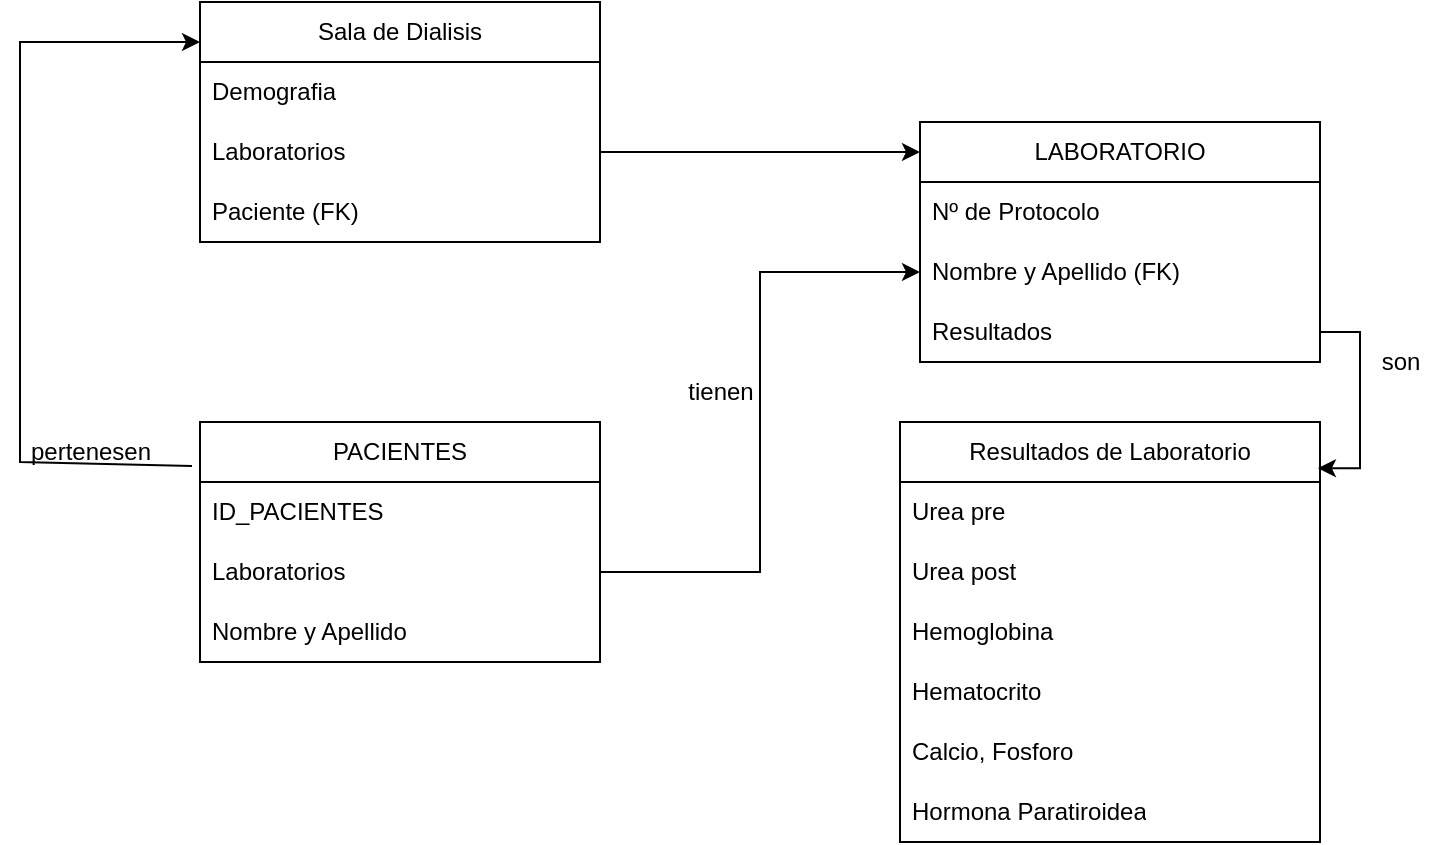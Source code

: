<mxfile version="20.7.4" type="github">
  <diagram id="SdnwxqXJngMBWucMsdVK" name="Página-1">
    <mxGraphModel dx="794" dy="438" grid="1" gridSize="10" guides="1" tooltips="1" connect="1" arrows="1" fold="1" page="1" pageScale="1" pageWidth="827" pageHeight="1169" math="0" shadow="0">
      <root>
        <mxCell id="0" />
        <mxCell id="1" parent="0" />
        <mxCell id="tbq6X_IYrPsBV9617vk1-1" value="PACIENTES" style="swimlane;fontStyle=0;childLayout=stackLayout;horizontal=1;startSize=30;horizontalStack=0;resizeParent=1;resizeParentMax=0;resizeLast=0;collapsible=1;marginBottom=0;whiteSpace=wrap;html=1;" vertex="1" parent="1">
          <mxGeometry x="170" y="320" width="200" height="120" as="geometry" />
        </mxCell>
        <mxCell id="tbq6X_IYrPsBV9617vk1-2" value="ID_PACIENTES" style="text;strokeColor=none;fillColor=none;align=left;verticalAlign=middle;spacingLeft=4;spacingRight=4;overflow=hidden;points=[[0,0.5],[1,0.5]];portConstraint=eastwest;rotatable=0;whiteSpace=wrap;html=1;" vertex="1" parent="tbq6X_IYrPsBV9617vk1-1">
          <mxGeometry y="30" width="200" height="30" as="geometry" />
        </mxCell>
        <mxCell id="tbq6X_IYrPsBV9617vk1-3" value="Laboratorios" style="text;strokeColor=none;fillColor=none;align=left;verticalAlign=middle;spacingLeft=4;spacingRight=4;overflow=hidden;points=[[0,0.5],[1,0.5]];portConstraint=eastwest;rotatable=0;whiteSpace=wrap;html=1;" vertex="1" parent="tbq6X_IYrPsBV9617vk1-1">
          <mxGeometry y="60" width="200" height="30" as="geometry" />
        </mxCell>
        <mxCell id="tbq6X_IYrPsBV9617vk1-4" value="Nombre y Apellido" style="text;strokeColor=none;fillColor=none;align=left;verticalAlign=middle;spacingLeft=4;spacingRight=4;overflow=hidden;points=[[0,0.5],[1,0.5]];portConstraint=eastwest;rotatable=0;whiteSpace=wrap;html=1;" vertex="1" parent="tbq6X_IYrPsBV9617vk1-1">
          <mxGeometry y="90" width="200" height="30" as="geometry" />
        </mxCell>
        <mxCell id="tbq6X_IYrPsBV9617vk1-5" value="LABORATORIO" style="swimlane;fontStyle=0;childLayout=stackLayout;horizontal=1;startSize=30;horizontalStack=0;resizeParent=1;resizeParentMax=0;resizeLast=0;collapsible=1;marginBottom=0;whiteSpace=wrap;html=1;" vertex="1" parent="1">
          <mxGeometry x="530" y="170" width="200" height="120" as="geometry" />
        </mxCell>
        <mxCell id="tbq6X_IYrPsBV9617vk1-6" value="Nº de Protocolo" style="text;strokeColor=none;fillColor=none;align=left;verticalAlign=middle;spacingLeft=4;spacingRight=4;overflow=hidden;points=[[0,0.5],[1,0.5]];portConstraint=eastwest;rotatable=0;whiteSpace=wrap;html=1;" vertex="1" parent="tbq6X_IYrPsBV9617vk1-5">
          <mxGeometry y="30" width="200" height="30" as="geometry" />
        </mxCell>
        <mxCell id="tbq6X_IYrPsBV9617vk1-7" value="Nombre y Apellido (FK)" style="text;strokeColor=none;fillColor=none;align=left;verticalAlign=middle;spacingLeft=4;spacingRight=4;overflow=hidden;points=[[0,0.5],[1,0.5]];portConstraint=eastwest;rotatable=0;whiteSpace=wrap;html=1;" vertex="1" parent="tbq6X_IYrPsBV9617vk1-5">
          <mxGeometry y="60" width="200" height="30" as="geometry" />
        </mxCell>
        <mxCell id="tbq6X_IYrPsBV9617vk1-8" value="Resultados" style="text;strokeColor=none;fillColor=none;align=left;verticalAlign=middle;spacingLeft=4;spacingRight=4;overflow=hidden;points=[[0,0.5],[1,0.5]];portConstraint=eastwest;rotatable=0;whiteSpace=wrap;html=1;" vertex="1" parent="tbq6X_IYrPsBV9617vk1-5">
          <mxGeometry y="90" width="200" height="30" as="geometry" />
        </mxCell>
        <mxCell id="tbq6X_IYrPsBV9617vk1-9" value="Sala de Dialisis" style="swimlane;fontStyle=0;childLayout=stackLayout;horizontal=1;startSize=30;horizontalStack=0;resizeParent=1;resizeParentMax=0;resizeLast=0;collapsible=1;marginBottom=0;whiteSpace=wrap;html=1;" vertex="1" parent="1">
          <mxGeometry x="170" y="110" width="200" height="120" as="geometry" />
        </mxCell>
        <mxCell id="tbq6X_IYrPsBV9617vk1-10" value="Demografia" style="text;strokeColor=none;fillColor=none;align=left;verticalAlign=middle;spacingLeft=4;spacingRight=4;overflow=hidden;points=[[0,0.5],[1,0.5]];portConstraint=eastwest;rotatable=0;whiteSpace=wrap;html=1;" vertex="1" parent="tbq6X_IYrPsBV9617vk1-9">
          <mxGeometry y="30" width="200" height="30" as="geometry" />
        </mxCell>
        <mxCell id="tbq6X_IYrPsBV9617vk1-11" value="Laboratorios" style="text;strokeColor=none;fillColor=none;align=left;verticalAlign=middle;spacingLeft=4;spacingRight=4;overflow=hidden;points=[[0,0.5],[1,0.5]];portConstraint=eastwest;rotatable=0;whiteSpace=wrap;html=1;" vertex="1" parent="tbq6X_IYrPsBV9617vk1-9">
          <mxGeometry y="60" width="200" height="30" as="geometry" />
        </mxCell>
        <mxCell id="tbq6X_IYrPsBV9617vk1-12" value="Paciente (FK)" style="text;strokeColor=none;fillColor=none;align=left;verticalAlign=middle;spacingLeft=4;spacingRight=4;overflow=hidden;points=[[0,0.5],[1,0.5]];portConstraint=eastwest;rotatable=0;whiteSpace=wrap;html=1;" vertex="1" parent="tbq6X_IYrPsBV9617vk1-9">
          <mxGeometry y="90" width="200" height="30" as="geometry" />
        </mxCell>
        <mxCell id="tbq6X_IYrPsBV9617vk1-17" value="pertenesen" style="text;html=1;align=center;verticalAlign=middle;resizable=0;points=[];autosize=1;strokeColor=none;fillColor=none;" vertex="1" parent="1">
          <mxGeometry x="70" y="320" width="90" height="30" as="geometry" />
        </mxCell>
        <mxCell id="tbq6X_IYrPsBV9617vk1-18" value="" style="endArrow=classic;html=1;rounded=0;exitX=-0.02;exitY=0.183;exitDx=0;exitDy=0;exitPerimeter=0;" edge="1" parent="1" source="tbq6X_IYrPsBV9617vk1-1">
          <mxGeometry x="-1" y="275" width="50" height="50" relative="1" as="geometry">
            <mxPoint x="120" y="180" as="sourcePoint" />
            <mxPoint x="170" y="130" as="targetPoint" />
            <Array as="points">
              <mxPoint x="80" y="340" />
              <mxPoint x="80" y="130" />
            </Array>
            <mxPoint x="-76" y="144" as="offset" />
          </mxGeometry>
        </mxCell>
        <mxCell id="tbq6X_IYrPsBV9617vk1-19" style="edgeStyle=orthogonalEdgeStyle;rounded=0;orthogonalLoop=1;jettySize=auto;html=1;exitX=1;exitY=0.5;exitDx=0;exitDy=0;" edge="1" parent="1" source="tbq6X_IYrPsBV9617vk1-11">
          <mxGeometry relative="1" as="geometry">
            <mxPoint x="530" y="185" as="targetPoint" />
          </mxGeometry>
        </mxCell>
        <mxCell id="tbq6X_IYrPsBV9617vk1-20" style="edgeStyle=orthogonalEdgeStyle;rounded=0;orthogonalLoop=1;jettySize=auto;html=1;exitX=1;exitY=0.5;exitDx=0;exitDy=0;entryX=0;entryY=0.5;entryDx=0;entryDy=0;" edge="1" parent="1" source="tbq6X_IYrPsBV9617vk1-3" target="tbq6X_IYrPsBV9617vk1-7">
          <mxGeometry relative="1" as="geometry" />
        </mxCell>
        <mxCell id="tbq6X_IYrPsBV9617vk1-21" value="Resultados de Laboratorio" style="swimlane;fontStyle=0;childLayout=stackLayout;horizontal=1;startSize=30;horizontalStack=0;resizeParent=1;resizeParentMax=0;resizeLast=0;collapsible=1;marginBottom=0;whiteSpace=wrap;html=1;" vertex="1" parent="1">
          <mxGeometry x="520" y="320" width="210" height="210" as="geometry" />
        </mxCell>
        <mxCell id="tbq6X_IYrPsBV9617vk1-27" value="Urea pre" style="text;strokeColor=none;fillColor=none;align=left;verticalAlign=middle;spacingLeft=4;spacingRight=4;overflow=hidden;points=[[0,0.5],[1,0.5]];portConstraint=eastwest;rotatable=0;whiteSpace=wrap;html=1;" vertex="1" parent="tbq6X_IYrPsBV9617vk1-21">
          <mxGeometry y="30" width="210" height="30" as="geometry" />
        </mxCell>
        <mxCell id="tbq6X_IYrPsBV9617vk1-22" value="Urea post" style="text;strokeColor=none;fillColor=none;align=left;verticalAlign=middle;spacingLeft=4;spacingRight=4;overflow=hidden;points=[[0,0.5],[1,0.5]];portConstraint=eastwest;rotatable=0;whiteSpace=wrap;html=1;" vertex="1" parent="tbq6X_IYrPsBV9617vk1-21">
          <mxGeometry y="60" width="210" height="30" as="geometry" />
        </mxCell>
        <mxCell id="tbq6X_IYrPsBV9617vk1-23" value="Hemoglobina" style="text;strokeColor=none;fillColor=none;align=left;verticalAlign=middle;spacingLeft=4;spacingRight=4;overflow=hidden;points=[[0,0.5],[1,0.5]];portConstraint=eastwest;rotatable=0;whiteSpace=wrap;html=1;" vertex="1" parent="tbq6X_IYrPsBV9617vk1-21">
          <mxGeometry y="90" width="210" height="30" as="geometry" />
        </mxCell>
        <mxCell id="tbq6X_IYrPsBV9617vk1-26" value="Hematocrito" style="text;strokeColor=none;fillColor=none;align=left;verticalAlign=middle;spacingLeft=4;spacingRight=4;overflow=hidden;points=[[0,0.5],[1,0.5]];portConstraint=eastwest;rotatable=0;whiteSpace=wrap;html=1;" vertex="1" parent="tbq6X_IYrPsBV9617vk1-21">
          <mxGeometry y="120" width="210" height="30" as="geometry" />
        </mxCell>
        <mxCell id="tbq6X_IYrPsBV9617vk1-24" value="Calcio, Fosforo" style="text;strokeColor=none;fillColor=none;align=left;verticalAlign=middle;spacingLeft=4;spacingRight=4;overflow=hidden;points=[[0,0.5],[1,0.5]];portConstraint=eastwest;rotatable=0;whiteSpace=wrap;html=1;" vertex="1" parent="tbq6X_IYrPsBV9617vk1-21">
          <mxGeometry y="150" width="210" height="30" as="geometry" />
        </mxCell>
        <mxCell id="tbq6X_IYrPsBV9617vk1-25" value="Hormona Paratiroidea" style="text;strokeColor=none;fillColor=none;align=left;verticalAlign=middle;spacingLeft=4;spacingRight=4;overflow=hidden;points=[[0,0.5],[1,0.5]];portConstraint=eastwest;rotatable=0;whiteSpace=wrap;html=1;" vertex="1" parent="tbq6X_IYrPsBV9617vk1-21">
          <mxGeometry y="180" width="210" height="30" as="geometry" />
        </mxCell>
        <mxCell id="tbq6X_IYrPsBV9617vk1-28" style="edgeStyle=orthogonalEdgeStyle;rounded=0;orthogonalLoop=1;jettySize=auto;html=1;exitX=1;exitY=0.5;exitDx=0;exitDy=0;entryX=0.995;entryY=0.11;entryDx=0;entryDy=0;entryPerimeter=0;" edge="1" parent="1" source="tbq6X_IYrPsBV9617vk1-8" target="tbq6X_IYrPsBV9617vk1-21">
          <mxGeometry relative="1" as="geometry" />
        </mxCell>
        <mxCell id="tbq6X_IYrPsBV9617vk1-29" value="tienen" style="text;html=1;align=center;verticalAlign=middle;resizable=0;points=[];autosize=1;strokeColor=none;fillColor=none;" vertex="1" parent="1">
          <mxGeometry x="400" y="290" width="60" height="30" as="geometry" />
        </mxCell>
        <mxCell id="tbq6X_IYrPsBV9617vk1-32" value="son" style="text;html=1;align=center;verticalAlign=middle;resizable=0;points=[];autosize=1;strokeColor=none;fillColor=none;" vertex="1" parent="1">
          <mxGeometry x="750" y="275" width="40" height="30" as="geometry" />
        </mxCell>
      </root>
    </mxGraphModel>
  </diagram>
</mxfile>
